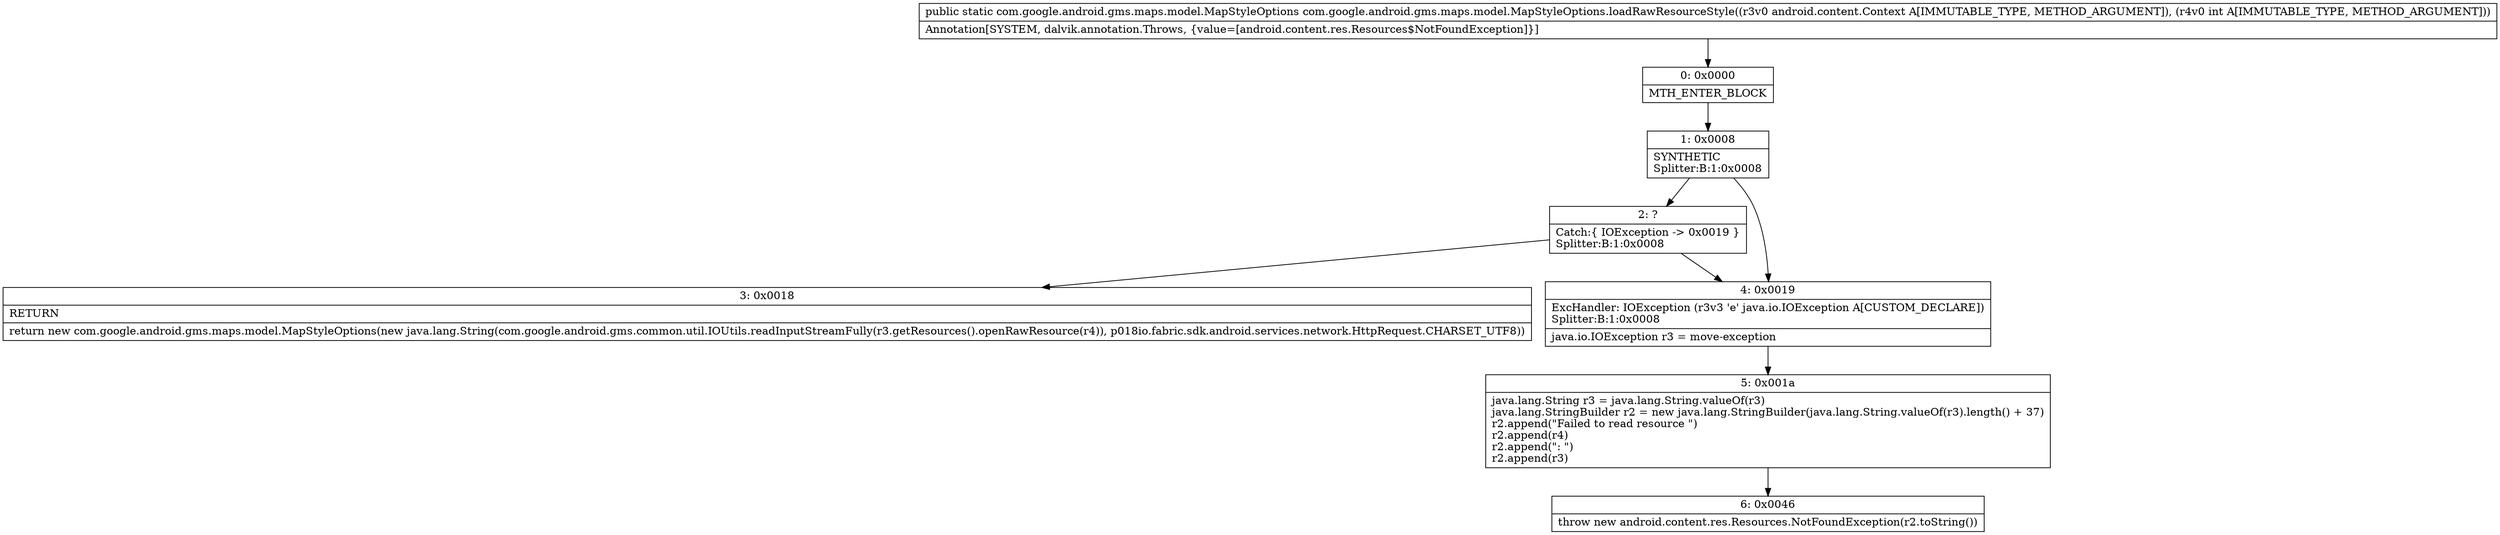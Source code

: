 digraph "CFG forcom.google.android.gms.maps.model.MapStyleOptions.loadRawResourceStyle(Landroid\/content\/Context;I)Lcom\/google\/android\/gms\/maps\/model\/MapStyleOptions;" {
Node_0 [shape=record,label="{0\:\ 0x0000|MTH_ENTER_BLOCK\l}"];
Node_1 [shape=record,label="{1\:\ 0x0008|SYNTHETIC\lSplitter:B:1:0x0008\l}"];
Node_2 [shape=record,label="{2\:\ ?|Catch:\{ IOException \-\> 0x0019 \}\lSplitter:B:1:0x0008\l}"];
Node_3 [shape=record,label="{3\:\ 0x0018|RETURN\l|return new com.google.android.gms.maps.model.MapStyleOptions(new java.lang.String(com.google.android.gms.common.util.IOUtils.readInputStreamFully(r3.getResources().openRawResource(r4)), p018io.fabric.sdk.android.services.network.HttpRequest.CHARSET_UTF8))\l}"];
Node_4 [shape=record,label="{4\:\ 0x0019|ExcHandler: IOException (r3v3 'e' java.io.IOException A[CUSTOM_DECLARE])\lSplitter:B:1:0x0008\l|java.io.IOException r3 = move\-exception\l}"];
Node_5 [shape=record,label="{5\:\ 0x001a|java.lang.String r3 = java.lang.String.valueOf(r3)\ljava.lang.StringBuilder r2 = new java.lang.StringBuilder(java.lang.String.valueOf(r3).length() + 37)\lr2.append(\"Failed to read resource \")\lr2.append(r4)\lr2.append(\": \")\lr2.append(r3)\l}"];
Node_6 [shape=record,label="{6\:\ 0x0046|throw new android.content.res.Resources.NotFoundException(r2.toString())\l}"];
MethodNode[shape=record,label="{public static com.google.android.gms.maps.model.MapStyleOptions com.google.android.gms.maps.model.MapStyleOptions.loadRawResourceStyle((r3v0 android.content.Context A[IMMUTABLE_TYPE, METHOD_ARGUMENT]), (r4v0 int A[IMMUTABLE_TYPE, METHOD_ARGUMENT]))  | Annotation[SYSTEM, dalvik.annotation.Throws, \{value=[android.content.res.Resources$NotFoundException]\}]\l}"];
MethodNode -> Node_0;
Node_0 -> Node_1;
Node_1 -> Node_2;
Node_1 -> Node_4;
Node_2 -> Node_3;
Node_2 -> Node_4;
Node_4 -> Node_5;
Node_5 -> Node_6;
}

